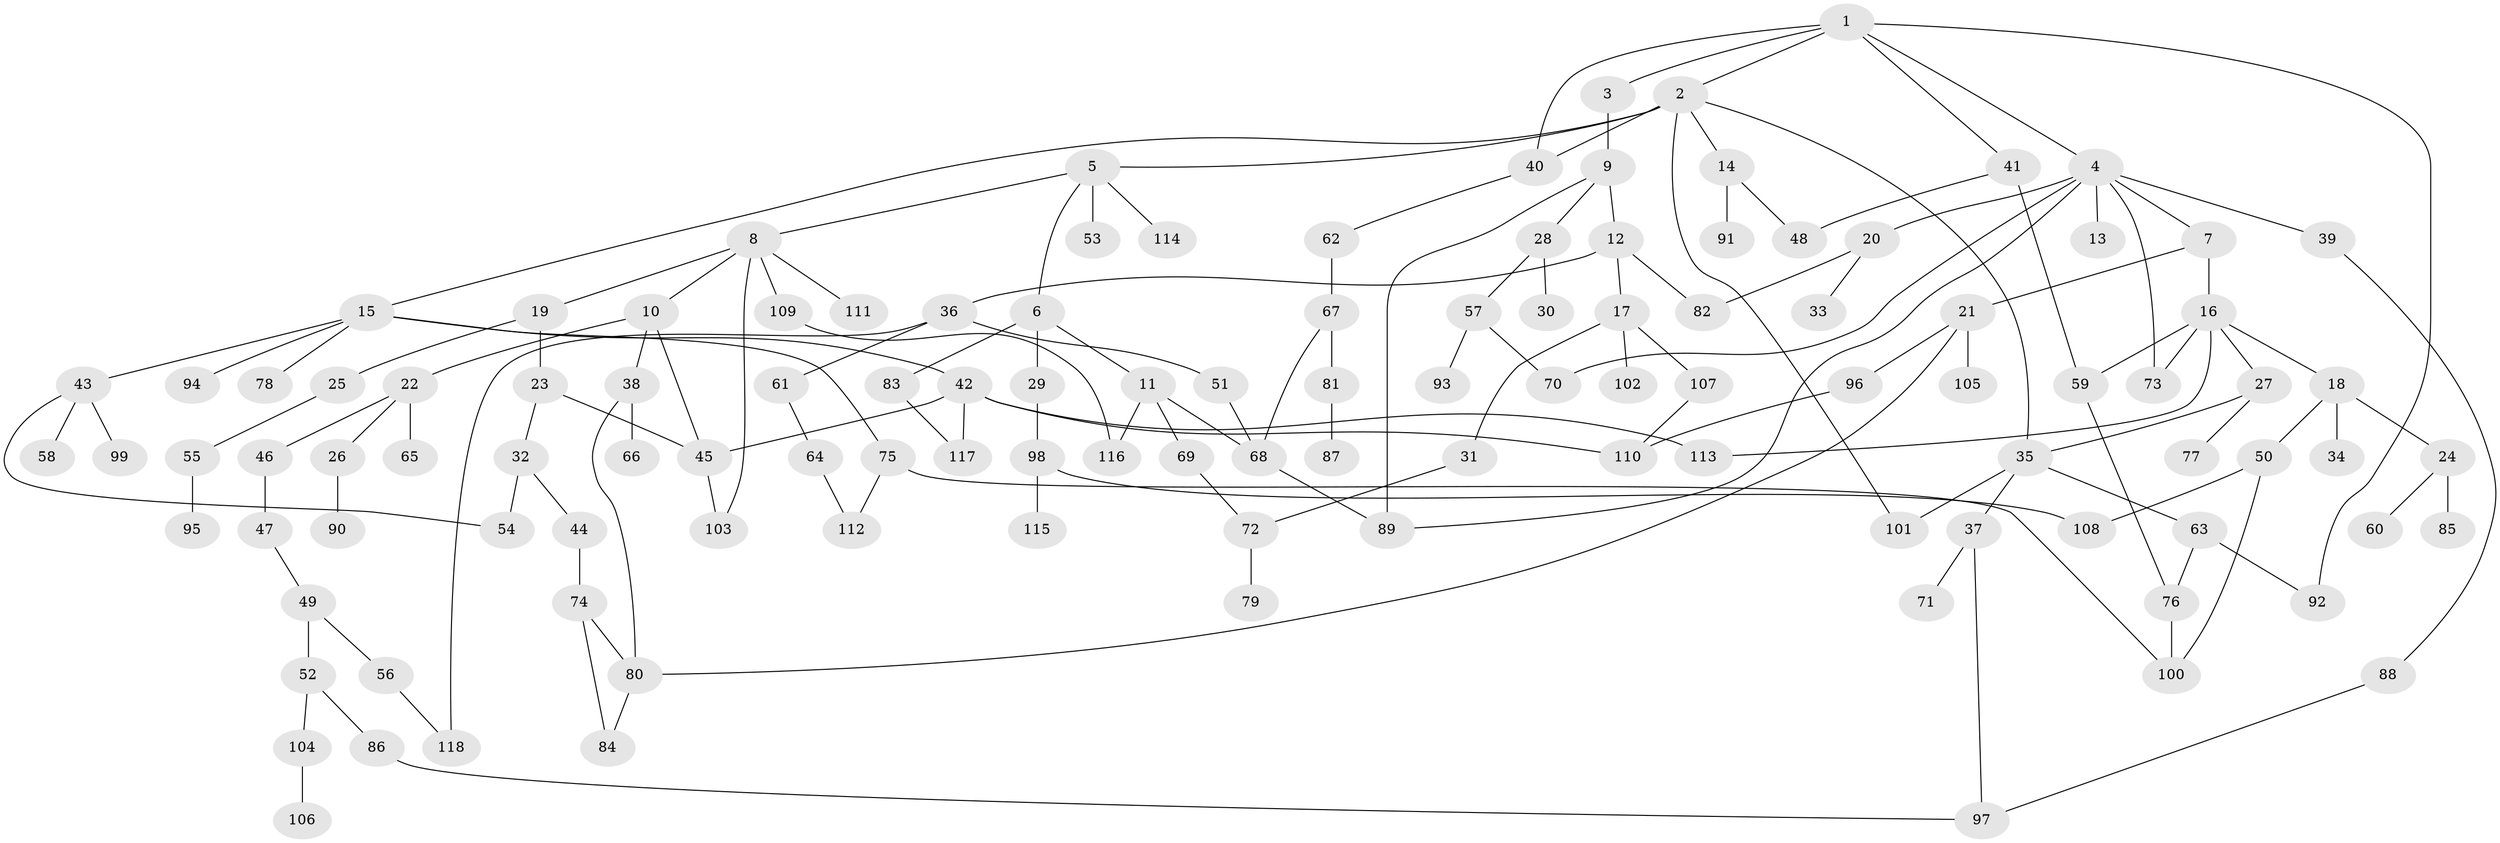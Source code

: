 // Generated by graph-tools (version 1.1) at 2025/25/03/09/25 03:25:27]
// undirected, 118 vertices, 151 edges
graph export_dot {
graph [start="1"]
  node [color=gray90,style=filled];
  1;
  2;
  3;
  4;
  5;
  6;
  7;
  8;
  9;
  10;
  11;
  12;
  13;
  14;
  15;
  16;
  17;
  18;
  19;
  20;
  21;
  22;
  23;
  24;
  25;
  26;
  27;
  28;
  29;
  30;
  31;
  32;
  33;
  34;
  35;
  36;
  37;
  38;
  39;
  40;
  41;
  42;
  43;
  44;
  45;
  46;
  47;
  48;
  49;
  50;
  51;
  52;
  53;
  54;
  55;
  56;
  57;
  58;
  59;
  60;
  61;
  62;
  63;
  64;
  65;
  66;
  67;
  68;
  69;
  70;
  71;
  72;
  73;
  74;
  75;
  76;
  77;
  78;
  79;
  80;
  81;
  82;
  83;
  84;
  85;
  86;
  87;
  88;
  89;
  90;
  91;
  92;
  93;
  94;
  95;
  96;
  97;
  98;
  99;
  100;
  101;
  102;
  103;
  104;
  105;
  106;
  107;
  108;
  109;
  110;
  111;
  112;
  113;
  114;
  115;
  116;
  117;
  118;
  1 -- 2;
  1 -- 3;
  1 -- 4;
  1 -- 41;
  1 -- 92;
  1 -- 40;
  2 -- 5;
  2 -- 14;
  2 -- 15;
  2 -- 40;
  2 -- 35;
  2 -- 101;
  3 -- 9;
  4 -- 7;
  4 -- 13;
  4 -- 20;
  4 -- 39;
  4 -- 70;
  4 -- 89;
  4 -- 73;
  5 -- 6;
  5 -- 8;
  5 -- 53;
  5 -- 114;
  6 -- 11;
  6 -- 29;
  6 -- 83;
  7 -- 16;
  7 -- 21;
  8 -- 10;
  8 -- 19;
  8 -- 103;
  8 -- 109;
  8 -- 111;
  9 -- 12;
  9 -- 28;
  9 -- 89;
  10 -- 22;
  10 -- 38;
  10 -- 45;
  11 -- 69;
  11 -- 116;
  11 -- 68;
  12 -- 17;
  12 -- 36;
  12 -- 82;
  14 -- 91;
  14 -- 48;
  15 -- 42;
  15 -- 43;
  15 -- 75;
  15 -- 78;
  15 -- 94;
  16 -- 18;
  16 -- 27;
  16 -- 73;
  16 -- 59;
  16 -- 113;
  17 -- 31;
  17 -- 102;
  17 -- 107;
  18 -- 24;
  18 -- 34;
  18 -- 50;
  19 -- 23;
  19 -- 25;
  20 -- 33;
  20 -- 82;
  21 -- 96;
  21 -- 105;
  21 -- 80;
  22 -- 26;
  22 -- 46;
  22 -- 65;
  23 -- 32;
  23 -- 45;
  24 -- 60;
  24 -- 85;
  25 -- 55;
  26 -- 90;
  27 -- 35;
  27 -- 77;
  28 -- 30;
  28 -- 57;
  29 -- 98;
  31 -- 72;
  32 -- 44;
  32 -- 54;
  35 -- 37;
  35 -- 63;
  35 -- 101;
  36 -- 51;
  36 -- 61;
  36 -- 118;
  37 -- 71;
  37 -- 97;
  38 -- 66;
  38 -- 80;
  39 -- 88;
  40 -- 62;
  41 -- 48;
  41 -- 59;
  42 -- 113;
  42 -- 117;
  42 -- 45;
  42 -- 110;
  43 -- 58;
  43 -- 99;
  43 -- 54;
  44 -- 74;
  45 -- 103;
  46 -- 47;
  47 -- 49;
  49 -- 52;
  49 -- 56;
  50 -- 108;
  50 -- 100;
  51 -- 68;
  52 -- 86;
  52 -- 104;
  55 -- 95;
  56 -- 118;
  57 -- 93;
  57 -- 70;
  59 -- 76;
  61 -- 64;
  62 -- 67;
  63 -- 76;
  63 -- 92;
  64 -- 112;
  67 -- 68;
  67 -- 81;
  68 -- 89;
  69 -- 72;
  72 -- 79;
  74 -- 80;
  74 -- 84;
  75 -- 112;
  75 -- 100;
  76 -- 100;
  80 -- 84;
  81 -- 87;
  83 -- 117;
  86 -- 97;
  88 -- 97;
  96 -- 110;
  98 -- 115;
  98 -- 108;
  104 -- 106;
  107 -- 110;
  109 -- 116;
}
